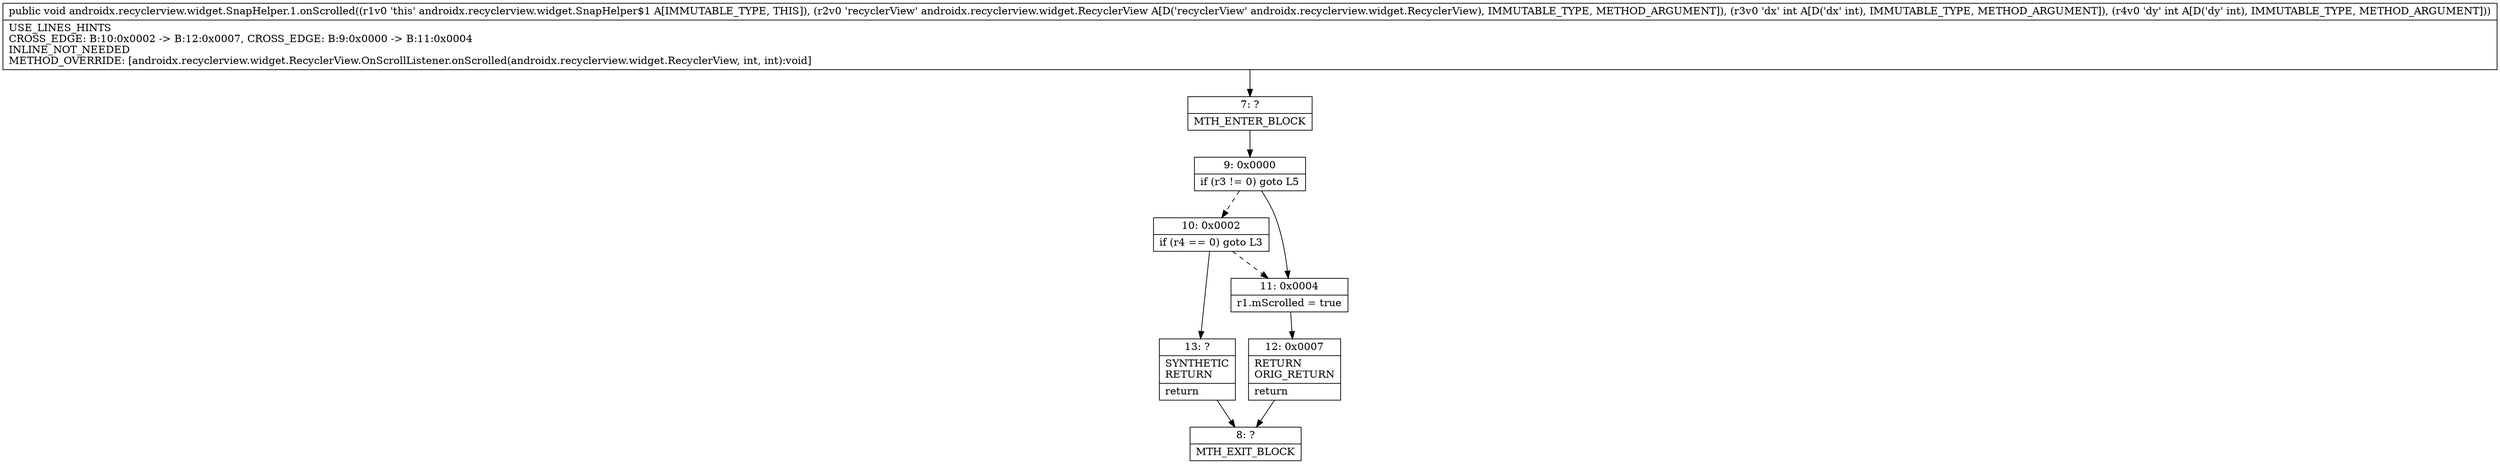 digraph "CFG forandroidx.recyclerview.widget.SnapHelper.1.onScrolled(Landroidx\/recyclerview\/widget\/RecyclerView;II)V" {
Node_7 [shape=record,label="{7\:\ ?|MTH_ENTER_BLOCK\l}"];
Node_9 [shape=record,label="{9\:\ 0x0000|if (r3 != 0) goto L5\l}"];
Node_10 [shape=record,label="{10\:\ 0x0002|if (r4 == 0) goto L3\l}"];
Node_13 [shape=record,label="{13\:\ ?|SYNTHETIC\lRETURN\l|return\l}"];
Node_8 [shape=record,label="{8\:\ ?|MTH_EXIT_BLOCK\l}"];
Node_11 [shape=record,label="{11\:\ 0x0004|r1.mScrolled = true\l}"];
Node_12 [shape=record,label="{12\:\ 0x0007|RETURN\lORIG_RETURN\l|return\l}"];
MethodNode[shape=record,label="{public void androidx.recyclerview.widget.SnapHelper.1.onScrolled((r1v0 'this' androidx.recyclerview.widget.SnapHelper$1 A[IMMUTABLE_TYPE, THIS]), (r2v0 'recyclerView' androidx.recyclerview.widget.RecyclerView A[D('recyclerView' androidx.recyclerview.widget.RecyclerView), IMMUTABLE_TYPE, METHOD_ARGUMENT]), (r3v0 'dx' int A[D('dx' int), IMMUTABLE_TYPE, METHOD_ARGUMENT]), (r4v0 'dy' int A[D('dy' int), IMMUTABLE_TYPE, METHOD_ARGUMENT]))  | USE_LINES_HINTS\lCROSS_EDGE: B:10:0x0002 \-\> B:12:0x0007, CROSS_EDGE: B:9:0x0000 \-\> B:11:0x0004\lINLINE_NOT_NEEDED\lMETHOD_OVERRIDE: [androidx.recyclerview.widget.RecyclerView.OnScrollListener.onScrolled(androidx.recyclerview.widget.RecyclerView, int, int):void]\l}"];
MethodNode -> Node_7;Node_7 -> Node_9;
Node_9 -> Node_10[style=dashed];
Node_9 -> Node_11;
Node_10 -> Node_11[style=dashed];
Node_10 -> Node_13;
Node_13 -> Node_8;
Node_11 -> Node_12;
Node_12 -> Node_8;
}

